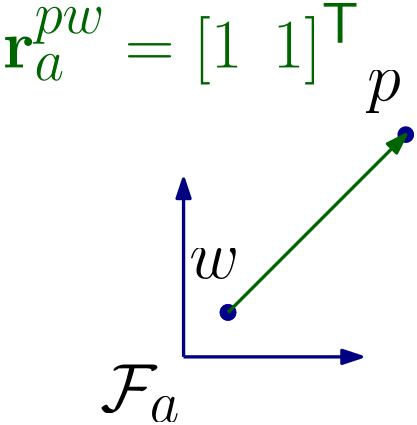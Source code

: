 <?xml version="1.0"?>
<!DOCTYPE ipe SYSTEM "ipe.dtd">
<ipe version="70218" creator="Ipe 7.2.27">
<info created="D:20230527154451" modified="D:20230528133135"/>
<ipestyle name="basic">
<symbol name="arrow/arc(spx)">
<path stroke="sym-stroke" fill="sym-stroke" pen="sym-pen">
0 0 m
-1 0.333 l
-1 -0.333 l
h
</path>
</symbol>
<symbol name="arrow/farc(spx)">
<path stroke="sym-stroke" fill="white" pen="sym-pen">
0 0 m
-1 0.333 l
-1 -0.333 l
h
</path>
</symbol>
<symbol name="arrow/ptarc(spx)">
<path stroke="sym-stroke" fill="sym-stroke" pen="sym-pen">
0 0 m
-1 0.333 l
-0.8 0 l
-1 -0.333 l
h
</path>
</symbol>
<symbol name="arrow/fptarc(spx)">
<path stroke="sym-stroke" fill="white" pen="sym-pen">
0 0 m
-1 0.333 l
-0.8 0 l
-1 -0.333 l
h
</path>
</symbol>
<symbol name="mark/circle(sx)" transformations="translations">
<path fill="sym-stroke">
0.6 0 0 0.6 0 0 e
0.4 0 0 0.4 0 0 e
</path>
</symbol>
<symbol name="mark/disk(sx)" transformations="translations">
<path fill="sym-stroke">
0.6 0 0 0.6 0 0 e
</path>
</symbol>
<symbol name="mark/fdisk(sfx)" transformations="translations">
<group>
<path fill="sym-fill">
0.5 0 0 0.5 0 0 e
</path>
<path fill="sym-stroke" fillrule="eofill">
0.6 0 0 0.6 0 0 e
0.4 0 0 0.4 0 0 e
</path>
</group>
</symbol>
<symbol name="mark/box(sx)" transformations="translations">
<path fill="sym-stroke" fillrule="eofill">
-0.6 -0.6 m
0.6 -0.6 l
0.6 0.6 l
-0.6 0.6 l
h
-0.4 -0.4 m
0.4 -0.4 l
0.4 0.4 l
-0.4 0.4 l
h
</path>
</symbol>
<symbol name="mark/square(sx)" transformations="translations">
<path fill="sym-stroke">
-0.6 -0.6 m
0.6 -0.6 l
0.6 0.6 l
-0.6 0.6 l
h
</path>
</symbol>
<symbol name="mark/fsquare(sfx)" transformations="translations">
<group>
<path fill="sym-fill">
-0.5 -0.5 m
0.5 -0.5 l
0.5 0.5 l
-0.5 0.5 l
h
</path>
<path fill="sym-stroke" fillrule="eofill">
-0.6 -0.6 m
0.6 -0.6 l
0.6 0.6 l
-0.6 0.6 l
h
-0.4 -0.4 m
0.4 -0.4 l
0.4 0.4 l
-0.4 0.4 l
h
</path>
</group>
</symbol>
<symbol name="mark/cross(sx)" transformations="translations">
<group>
<path fill="sym-stroke">
-0.43 -0.57 m
0.57 0.43 l
0.43 0.57 l
-0.57 -0.43 l
h
</path>
<path fill="sym-stroke">
-0.43 0.57 m
0.57 -0.43 l
0.43 -0.57 l
-0.57 0.43 l
h
</path>
</group>
</symbol>
<symbol name="arrow/fnormal(spx)">
<path stroke="sym-stroke" fill="white" pen="sym-pen">
0 0 m
-1 0.333 l
-1 -0.333 l
h
</path>
</symbol>
<symbol name="arrow/pointed(spx)">
<path stroke="sym-stroke" fill="sym-stroke" pen="sym-pen">
0 0 m
-1 0.333 l
-0.8 0 l
-1 -0.333 l
h
</path>
</symbol>
<symbol name="arrow/fpointed(spx)">
<path stroke="sym-stroke" fill="white" pen="sym-pen">
0 0 m
-1 0.333 l
-0.8 0 l
-1 -0.333 l
h
</path>
</symbol>
<symbol name="arrow/linear(spx)">
<path stroke="sym-stroke" pen="sym-pen">
-1 0.333 m
0 0 l
-1 -0.333 l
</path>
</symbol>
<symbol name="arrow/fdouble(spx)">
<path stroke="sym-stroke" fill="white" pen="sym-pen">
0 0 m
-1 0.333 l
-1 -0.333 l
h
-1 0 m
-2 0.333 l
-2 -0.333 l
h
</path>
</symbol>
<symbol name="arrow/double(spx)">
<path stroke="sym-stroke" fill="sym-stroke" pen="sym-pen">
0 0 m
-1 0.333 l
-1 -0.333 l
h
-1 0 m
-2 0.333 l
-2 -0.333 l
h
</path>
</symbol>
<symbol name="arrow/mid-normal(spx)">
<path stroke="sym-stroke" fill="sym-stroke" pen="sym-pen">
0.5 0 m
-0.5 0.333 l
-0.5 -0.333 l
h
</path>
</symbol>
<symbol name="arrow/mid-fnormal(spx)">
<path stroke="sym-stroke" fill="white" pen="sym-pen">
0.5 0 m
-0.5 0.333 l
-0.5 -0.333 l
h
</path>
</symbol>
<symbol name="arrow/mid-pointed(spx)">
<path stroke="sym-stroke" fill="sym-stroke" pen="sym-pen">
0.5 0 m
-0.5 0.333 l
-0.3 0 l
-0.5 -0.333 l
h
</path>
</symbol>
<symbol name="arrow/mid-fpointed(spx)">
<path stroke="sym-stroke" fill="white" pen="sym-pen">
0.5 0 m
-0.5 0.333 l
-0.3 0 l
-0.5 -0.333 l
h
</path>
</symbol>
<symbol name="arrow/mid-double(spx)">
<path stroke="sym-stroke" fill="sym-stroke" pen="sym-pen">
1 0 m
0 0.333 l
0 -0.333 l
h
0 0 m
-1 0.333 l
-1 -0.333 l
h
</path>
</symbol>
<symbol name="arrow/mid-fdouble(spx)">
<path stroke="sym-stroke" fill="white" pen="sym-pen">
1 0 m
0 0.333 l
0 -0.333 l
h
0 0 m
-1 0.333 l
-1 -0.333 l
h
</path>
</symbol>
<anglesize name="22.5 deg" value="22.5"/>
<anglesize name="30 deg" value="30"/>
<anglesize name="45 deg" value="45"/>
<anglesize name="60 deg" value="60"/>
<anglesize name="90 deg" value="90"/>
<arrowsize name="large" value="10"/>
<arrowsize name="small" value="5"/>
<arrowsize name="tiny" value="3"/>
<color name="blue" value="0 0 1"/>
<color name="brown" value="0.647 0.165 0.165"/>
<color name="darkblue" value="0 0 0.545"/>
<color name="darkcyan" value="0 0.545 0.545"/>
<color name="darkgray" value="0.663"/>
<color name="darkgreen" value="0 0.392 0"/>
<color name="darkmagenta" value="0.545 0 0.545"/>
<color name="darkorange" value="1 0.549 0"/>
<color name="darkred" value="0.545 0 0"/>
<color name="gold" value="1 0.843 0"/>
<color name="gray" value="0.745"/>
<color name="green" value="0 1 0"/>
<color name="lightblue" value="0.678 0.847 0.902"/>
<color name="lightcyan" value="0.878 1 1"/>
<color name="lightgray" value="0.827"/>
<color name="lightgreen" value="0.565 0.933 0.565"/>
<color name="lightyellow" value="1 1 0.878"/>
<color name="navy" value="0 0 0.502"/>
<color name="orange" value="1 0.647 0"/>
<color name="pink" value="1 0.753 0.796"/>
<color name="purple" value="0.627 0.125 0.941"/>
<color name="red" value="1 0 0"/>
<color name="seagreen" value="0.18 0.545 0.341"/>
<color name="turquoise" value="0.251 0.878 0.816"/>
<color name="violet" value="0.933 0.51 0.933"/>
<color name="yellow" value="1 1 0"/>
<dashstyle name="dash dot dotted" value="[4 2 1 2 1 2] 0"/>
<dashstyle name="dash dotted" value="[4 2 1 2] 0"/>
<dashstyle name="dashed" value="[4] 0"/>
<dashstyle name="dotted" value="[1 3] 0"/>
<gridsize name="10 pts (~3.5 mm)" value="10"/>
<gridsize name="14 pts (~5 mm)" value="14"/>
<gridsize name="16 pts (~6 mm)" value="16"/>
<gridsize name="20 pts (~7 mm)" value="20"/>
<gridsize name="28 pts (~10 mm)" value="28"/>
<gridsize name="32 pts (~12 mm)" value="32"/>
<gridsize name="4 pts" value="4"/>
<gridsize name="56 pts (~20 mm)" value="56"/>
<gridsize name="8 pts (~3 mm)" value="8"/>
<opacity name="10%" value="0.1"/>
<opacity name="30%" value="0.3"/>
<opacity name="50%" value="0.5"/>
<opacity name="75%" value="0.75"/>
<pen name="fat" value="1.2"/>
<pen name="heavier" value="0.8"/>
<pen name="ultrafat" value="2"/>
<symbolsize name="large" value="5"/>
<symbolsize name="small" value="2"/>
<symbolsize name="tiny" value="1.1"/>
<textsize name="Huge" value="\Huge"/>
<textsize name="LARGE" value="\LARGE"/>
<textsize name="Large" value="\Large"/>
<textsize name="footnote" value="\footnotesize"/>
<textsize name="huge" value="\huge"/>
<textsize name="large" value="\large"/>
<textsize name="script" value="\scriptsize"/>
<textsize name="small" value="\small"/>
<textsize name="tiny" value="\tiny"/>
<textstyle name="center" begin="\begin{center}" end="\end{center}"/>
<textstyle name="item" begin="\begin{itemize}\item{}" end="\end{itemize}"/>
<textstyle name="itemize" begin="\begin{itemize}" end="\end{itemize}"/>
<tiling name="falling" angle="-60" step="4" width="1"/>
<tiling name="rising" angle="30" step="4" width="1"/>
</ipestyle>
<ipestyle name="master-preamble">
<preamble>


% Package list
\usepackage[top=1.0in, bottom=1.0in, left=1.0in, right=1.0in]{geometry}
\usepackage{amsmath}
\usepackage{amssymb}
\usepackage{amsthm}
\usepackage{bm}
\usepackage{mathrsfs}
\usepackage{graphicx}
\usepackage{epsfig}
\usepackage{subcaption}
\usepackage{enumerate}
\usepackage{cite}
\usepackage{setspace}
\doublespacing
\usepackage{cancel}
\usepackage[toc,page]{appendix}
\usepackage{color}
\usepackage{wrapfig}
\usepackage{xspace}
\usepackage{paralist}
\usepackage[colorlinks, citecolor=black, linkcolor=black, linktocpage=true, hidelinks]{hyperref}
\usepackage{cleveref}
% TH: Format cref and Cref commands
\crefformat{equation}{(#2#1#3)}
\Crefformat{equation}{Equation~(#2#1#3)}
\usepackage{bookmark}
\usepackage[printonlyused]{acronym}
\usepackage{titlesec}
\usepackage{parskip}
\usepackage{times}
\usepackage{array}
\usepackage{stfloats}
\usepackage{framed}
\usepackage{multirow}
\usepackage{accents}
\usepackage{siunitx}
\usepackage{float}
\usepackage{nomencl}
\usepackage{mathtools}
\usepackage{listings}
\usepackage{algorithm}
\usepackage{algpseudocode}
\usepackage{hyperref}
\hypersetup{
	colorlinks=true,
	linkcolor=blue,
}
\usepackage{underscore}

% Custom commands
\newcommand{\ignore}[1]{}
\newcommand{\etal}[0]{{\em et~al.\@}\xspace}
\newcommand{\eg}[0]{{e.g.\@}\xspace}
\newcommand{\ie}[0]{{i.e.\@}\xspace}
\newcommand{\colour}[2]{\color{#1}{#2}\color{black}\xspace} % : red, green, blue, cyan, magenta, yellow, black, gray, white, darkgray, lightgray, brown, lime, olive, orange, pink, purple, teal, violet.
\newcommand{\thline}{\begin{center} \rule{\linewidth}{0.5mm} \\ \end{center}}
\newcommand{\wrt}{w.r.t.\xspace}

%% Operators
\newcommand{\norm}[1]{\left\Vert#1\right\Vert} % Norm
\newcommand{\abs}[1]{\left\vert#1\right\vert} % Absolute value
\newcommand{\pd}[2]{{\frac{\partial #1}{\partial #2}}} % Partial derivative
\newcommand{\mc}[1]{\mathcal{#1}}  

%% Matrix shortcuts
%\newcommand{\bbm}{\begin{bmatrix}}
%\newcommand{\ebm}{\end{bmatrix}}
\newcommand{\bma}[1]{\left[\begin{array}{#1}}
	\newcommand{\ema}{\end{array}\right]}

% Basic bold for letters and symbols
\DeclareMathAlphabet{\mbf}{OT1}{ptm}{b}{n}
\newcommand{\mbs}[1]{{\boldsymbol{#1}}}
\newcommand{\mbm}[1]{ \textbf{\textit{#1}} } % {\bm #1}
\newcommand{\mbc}[1]{ \boldsymbol{\mathcal{#1}} } 

% helper bold symbols
\newcommand{\mbsdot}[1]{{\dot{\boldsymbol{#1}}}}
\newcommand{\mbsbar}[1]{{\bar{\boldsymbol{#1}}}}
\newcommand{\mbshat}[1]{{\hat{\boldsymbol{#1}}}}
\newcommand{\mbsvec}[1]{{\underrightarrow{\boldsymbol{#1}}}}
\newcommand{\mbsdel}[1]{{\delta {\boldsymbol{#1}}}}
\newcommand{\mbstilde}[1]{{\tilde{\boldsymbol{#1}}}}
\newcommand{\mbfdot}[1]{{\dot{\mbf{#1}}}}
\newcommand{\mbfbar}[1]{{\bar{\mbf{#1}}}}
\newcommand{\mbfhat}[1]{{\hat{\mbf{#1}}}}
\newcommand{\mbfvec}[1]{{\underrightarrow{\mbf{#1}}}}
\newcommand{\mbfdel}[1]{{\delta{\mbf{#1}}}}
\newcommand{\mbftilde}[1]{{\tilde{\mbf{#1}}}}

% A reference frame definition
\newcommand{\rframe}[1]{{\ensuremath \underrightarrow{\mathcal{F}}_{#1}}}
\newcommand{\vectrix}[1]{\ensuremath \underrightarrow{\boldsymbol{\mathcal{F}}}_{#1}}
\newcommand{\nvectrix}{{\ensuremath \underrightarrow{\boldsymbol{\mathcal{O}}}}}
%\def\dota{{\raisebox{-2pt}{\LARGE $\cdot$}}}
%\def\dotb{{\raisebox{-0.6ex}{ \kern0.2ex\raisebox{0.8ex}{\tiny $\circ$}}}}
%\def\ddota{{\raisebox{-0.6ex}{ \raise0.2ex\hbox{ \LARGE $\cdot\hspace*{-0.2ex}\cdot$}}}}
%\def\ddotb{{\raisebox{-0.6ex}{ \kern0.2ex\raisebox{0.8ex}{\tiny $\circ\circ$}}}}
\def\fdota{{\raisebox{-2pt}{\LARGE $\cdot$}}}
% \def\fdotb{{\raisebox{-0.6ex}{ \kern0.2ex\raisebox{0.8ex}{\tiny $\circ$}}}}
\def\fdotb{{\raisebox{-0.6ex}{ \kern0.2ex\raisebox{0.8ex}{\tiny $\hspace*{-1ex}\circ$}}}}
% \def\fddota{{\raisebox{-0.6ex}{ \raise0.2ex\hbox{ \LARGE $\cdot\hspace*{-0.2ex}\cdot$}}}}
\def\fddota{{\raisebox{-2pt}{\LARGE $\cdot\hspace*{-0.2ex}\cdot$}}}
% \def\fddotb{{\raisebox{-0.6ex}{ \kern0.2ex\raisebox{0.8ex}{\tiny $\circ\circ$}}}}
\def\fddotb{{\raisebox{-0.6ex}{ \kern0.2ex\raisebox{0.8ex}{\tiny $\hspace*{-1ex}\circ\circ$}}}}
% \newcommand{\fdot}[1]{{\fdota{#1}}}
% \newcommand{\dota}[1]{ {#1}^{ \mbox{ \LARGE $\cdot$} } }
% \newcommand{\fdot}[1]{{^{\fdota{\mbox{\footnotesize${#1}$}}}}}
\newcommand{\fdot}[1]{{^{\fdota{\mbox{\scriptsize${#1}$}}}}}
% \newcommand{\fddot}[1]{{^{\fddota{\mbox{\footnotesize${#1}$}}}}}
\newcommand{\fddot}[1]{{^{\fddota{\mbox{\scriptsize${#1}$}}}}}
\newcommand{\pspace}{\mathbb{P}} 
\newcommand{\vecnorm}[1]{||{\underrightarrow{{#1}}}||_2}


\newcommand{\p}{\partial}
\newcommand{\f}{\frac}
\newcommand{\smallf}[2]{\mbox{$\textstyle{\frac{#1}{#2}}$}}
% \newcommand{\innerp}[3]{\left\langle #1,#2 \right\rangle_{#3}}
\newcommand{\innerp}[2]{\left\langle #1 , #2 \right\rangle}
% \newcommand{\norm}[2]{\left| #1 \right|_{#2}}
\newcommand{\ura}[1]{{\underrightarrow{{#1}}}}
\newcommand{\dt}{\mathrm{d}t} 
\newcommand{\dee}{\textrm{d}}
\newcommand{\mcL}[1]{\mathcal{L}\left\{#1\right\}}
% \newcommand{\ubar}[1]{\stackunder[1.2pt]{$#1$}{\rule{.8ex}{.075ex}}}
\newcommand{\ubar}[1]{\underaccent{\bar}{#1}}


\newcommand{\trans}{{\ensuremath{\mathsf{T}}}} % transpose
\newcommand{\herm}{{\ensuremath{\mathsf{H}}}} % 
% \newcommand{\utimes}{{\ensuremath{\mathsf{v}}}} % 
\newcommand{\utimes}{ {\raisebox{-0.6ex}{ \kern-1.0ex\raisebox{0.6ex}{ \small $\mathsf{v}$}}} } % 
\newcommand{\fouriert}[1]{ \texttt{F} \left\{ {#1} \right\} } % ourier transform
\newcommand{\invfouriert}[1]{ \texttt{F}^{-1} \left\{ {#1} \right\} } % inverse % Fourier transform
\newcommand{\laplacet}[1]{ \texttt{L} \left\{ {#1} \right\} } % 
\newcommand{\invlaplacet}[1]{ \texttt{L}^{-1} \left\{ {#1} \right\} } % 
\newcommand{\trace}{ {\ensuremath{\mathrm{tr}}} } % \trace
\newcommand{\rk}{{\ensuremath{\mathrm{rk}}}} % rank
\newcommand{\cone}{{\ensuremath{\mathrm{cone}}}}
% \newcommand{\exp}[1]{  \ensuremath{\mathrm{exp}} \left( {#1} \right) }
% \newcommand{\span}{ {\ensuremath{\mathrm{span}}} }

\newcommand{\onehalf}{\mbox{$\textstyle{\frac{1}{2}}$}}
\newcommand{\onequarter}{\mbox{$\textstyle{\frac{1}{4}}$}}
\newcommand{\invtwopi}{\mbox{$\textstyle{\frac{1}{2 \pi}}$}} 
\newcommand{\beq}{\begin{equation}}
\newcommand{\eeq}{\end{equation}}
\newcommand{\bdis}{\begin{displaymath}}
\newcommand{\edis}{\end{displaymath}}
\newcommand{\beqarray}{\begin{eqnarray}}
\newcommand{\eeqarray}{\end{eqnarray}}
\newcommand{\beqarraynn}{\begin{eqnarray*}}
	\newcommand{\eeqarraynn}{\end{eqnarray*}}

\renewcommand{\theenumii}{\arabic{enumii}}
\renewcommand{\labelenumii}{\theenumi.\theenumii.}
\makeatletter
\renewcommand{\p@enumii}{\theenumi.}
\makeatother
%\renewcommand{\labelenumi}{\arabic{enumi}.}
%\renewcommand{\labelenumii}{\labelenumi\arabic{enumii}}
%\renewcommand{\labelenumiii}{\labelenumii.\arabic{enumiii}}

\newenvironment{packed_enum}{
	\begin{enumerate}
		\setlength{\itemsep}{1pt}
		\setlength{\parskip}{0pt}
		\setlength{\parsep}{0pt}
	}{\end{enumerate}}

\newenvironment{packed_itemize}{
	\begin{itemize}
		\setlength{\itemsep}{1pt}
		\setlength{\parskip}{0pt}
		\setlength{\parsep}{0pt}
	}{\end{itemize}}

\usepackage{fancyhdr, lastpage}
\pagestyle{fancy}
\lhead{}
% \chead{\small Page \thepage\ of \pageref{LastPage}} 
\rhead{} 
\chead{} 
\cfoot{}
\rfoot{\small Page \thepage\ of \pageref{LastPage}}
\renewcommand{\headrulewidth}{0.0pt} 
\renewcommand{\footrulewidth}{0.75pt}

% Custom Environments such as Theorems, Lemmas, etc.
\theoremstyle{definition} % This causes the text to be normal text, rather then italic
\newtheorem{theorem}{Theorem}[section] % [section] % [chapter]
\newtheorem{lemma}{Lemma}[section] % [section]
\newtheorem{proposition}{Proposition}[section] % [section]
\newtheorem{corollary}{Corollary}[section] % [section]
\newtheorem{example}{Example}[section] % [section]
\newtheorem{definition}{Definition}[section] % [section]
\newtheorem{remark}{Remark}[section] % [section]
\newtheorem{property}{Property}[section] % [section]
\newtheorem{falgorithm}{Algorithm}[section] % [section]

% To have \subsubsubsection be numbered, and appear in TOC.
\setcounter{secnumdepth}{5}
\setcounter{tocdepth}{5}


%%%%%%%%%%%%%%%%%%%%%%%%%%%%%%%%%%%%%%%%%%%%%%%%%%%%%%%
% TH ADDITIONS

\DeclareMathOperator{\dcmToRotn}{dcm2rotnVec}
\newcommand{\Expect}{\mathrm{E}}
\newcommand{\Var}{\mathrm{Var}}
\newcommand{\Cov}{\mathrm{Cov}}

\DeclareMathOperator*{\argmax}{arg\,max}
\DeclareMathOperator*{\argmin}{arg\,min}

%%%%%%%%%%%%%%%%%%%%%%%%%%%%%%%%%%%%%%%%%%%%%%%%%%%%%%%

% Computer code
\newcommand{\code}[1]{\texttt{#1}}	

% Environment for printing lines of code
\definecolor{codegreen}{rgb}{0,0.6,0}
\definecolor{codegray}{rgb}{0.5,0.5,0.5}
\definecolor{codepurple}{rgb}{0.58,0,0.82}
\definecolor{backcolour}{rgb}{0.95,0.95,0.92}

% TODO: Make this accep and optional width argument.
% See:https://tex.stackexchange.com/questions/83614/set-horizontal-width-on-custom-listings-environment

\lstdefinestyle{mystyle}{
	backgroundcolor=\color{backcolour},   
	commentstyle=\color{codegreen},
	keywordstyle=\color{magenta},
	numberstyle=\tiny\color{codegray},
	stringstyle=\color{codepurple},
	basicstyle=\footnotesize,
	breakatwhitespace=false,         
	breaklines=true,                 
	captionpos=b,                    
	keepspaces=true,                 
	numbers=left,                    
	numbersep=5pt,                  
	showspaces=false,                
	showstringspaces=false,
	showtabs=false,                  
	tabsize=2
}

\lstset{style=mystyle}

</preamble>
</ipestyle>
<page>
<layer name="frame_a"/>
<layer name="frame_b"/>
<layer name="transform"/>
<view layers="frame_a" active="frame_b"/>
<path layer="frame_a" matrix="1 0 0 1 48 -16" stroke="navy" pen="fat" arrow="normal/normal">
128 576 m
192 576 l
</path>
<path matrix="1 0 0 1 48 -16" stroke="navy" pen="fat" arrow="normal/normal">
128 576 m
128 640 l
</path>
<text matrix="1 0 0 1 33.999 -19.652" transformations="translations" pos="112 560" stroke="black" type="label" width="28.934" height="16.936" depth="3.72" valign="baseline" size="Huge" style="math">\mathcal{F}_{a}</text>
<use matrix="1 0 0 1 0 64" name="mark/disk(sx)" pos="192 512" size="large" stroke="darkblue"/>
<use matrix="1 0 0 1 0 64" name="mark/disk(sx)" pos="192 512" size="large" stroke="darkblue"/>
<text matrix="1 0 0 1 129.999 92.348" transformations="translations" pos="112 560" stroke="black" type="label" width="12.181" height="10.672" depth="4.82" valign="baseline" size="Huge" style="math">p</text>
<use matrix="1 0 0 1 64 128" name="mark/disk(sx)" pos="192 512" size="large" stroke="darkblue"/>
<path matrix="0.5 0 0 1 96 64" stroke="darkgreen" pen="fat" arrow="normal/normal">
192 512 m
320 576 l
</path>
<text matrix="1 0 0 1 -1.0874 104.13" transformations="translations" pos="112 560" stroke="darkgreen" type="label" width="128.535" height="23.34" depth="6.18" valign="baseline" size="Huge" style="math">\mathbf{r}^{pw}_{a}=[1 \,\; 1]^\mathsf{T}</text>
<text layer="frame_b" matrix="1 0 0 1 206.913 104.15" transformations="translations" pos="112 560" stroke="1 0.549 0" type="label" width="144.492" height="23.341" depth="9.78" valign="baseline" size="Huge" style="math">\mathbf{r}^{pz}_{b}=[0 \,\; \sqrt{2}]^{\mathsf{T}}</text>
<path matrix="0.707107 0.707107 -0.707107 0.707107 636.784 62.1968" stroke="navy" pen="fat" arrow="normal/normal">
128 576 m
192 576 l
</path>
<path matrix="0.707107 0.707107 -0.707107 0.707107 636.784 62.1968" stroke="navy" pen="fat" arrow="normal/normal">
128 576 m
128 640 l
</path>
<text matrix="1 0 0 1 177.999 -19.652" transformations="translations" pos="112 560" stroke="black" type="label" width="26.916" height="16.939" depth="5.81" valign="baseline" size="Huge" style="math">\mathcal{F}_{b}</text>
<use matrix="1 0 0 1 128 64" name="mark/disk(sx)" pos="192 512" size="large" stroke="darkblue"/>
<use matrix="1 0 0 1 128 64" name="mark/disk(sx)" pos="192 512" size="large" stroke="darkblue"/>
<path stroke="darkorange" pen="fat" arrow="normal/normal">
320 576 m
256 640 l
</path>
<text layer="transform" matrix="1 0 0 1 233.913 -54.8695" transformations="translations" pos="112 560" stroke="brown" type="label" width="191.452" height="58.197" depth="45.91" valign="baseline" size="Huge" style="math">\mbf{T}^{zw}_{ab}
=
\begin{bmatrix}
\mbf{C}_{ab} &amp; \mbf{r}^{zw}_{a} \\
\mbf{0} &amp; 1
\end{bmatrix}</text>
<path matrix="1 0 0 1 -16 -16" stroke="brown" pen="fat" arrow="normal/normal">
192 544 m
256 528
304 544 c
</path>
<text layer="frame_a" matrix="1 0 0 1 65.999 28.348" transformations="translations" pos="112 560" stroke="black" type="label" width="18.016" height="10.672" depth="0" valign="baseline" size="Huge" style="math">w</text>
<text layer="frame_b" matrix="1 0 0 1 209.999 28.348" transformations="translations" pos="112 560" stroke="black" type="label" width="12.379" height="10.672" depth="0" valign="baseline" size="Huge" style="math">z</text>
</page>
</ipe>

